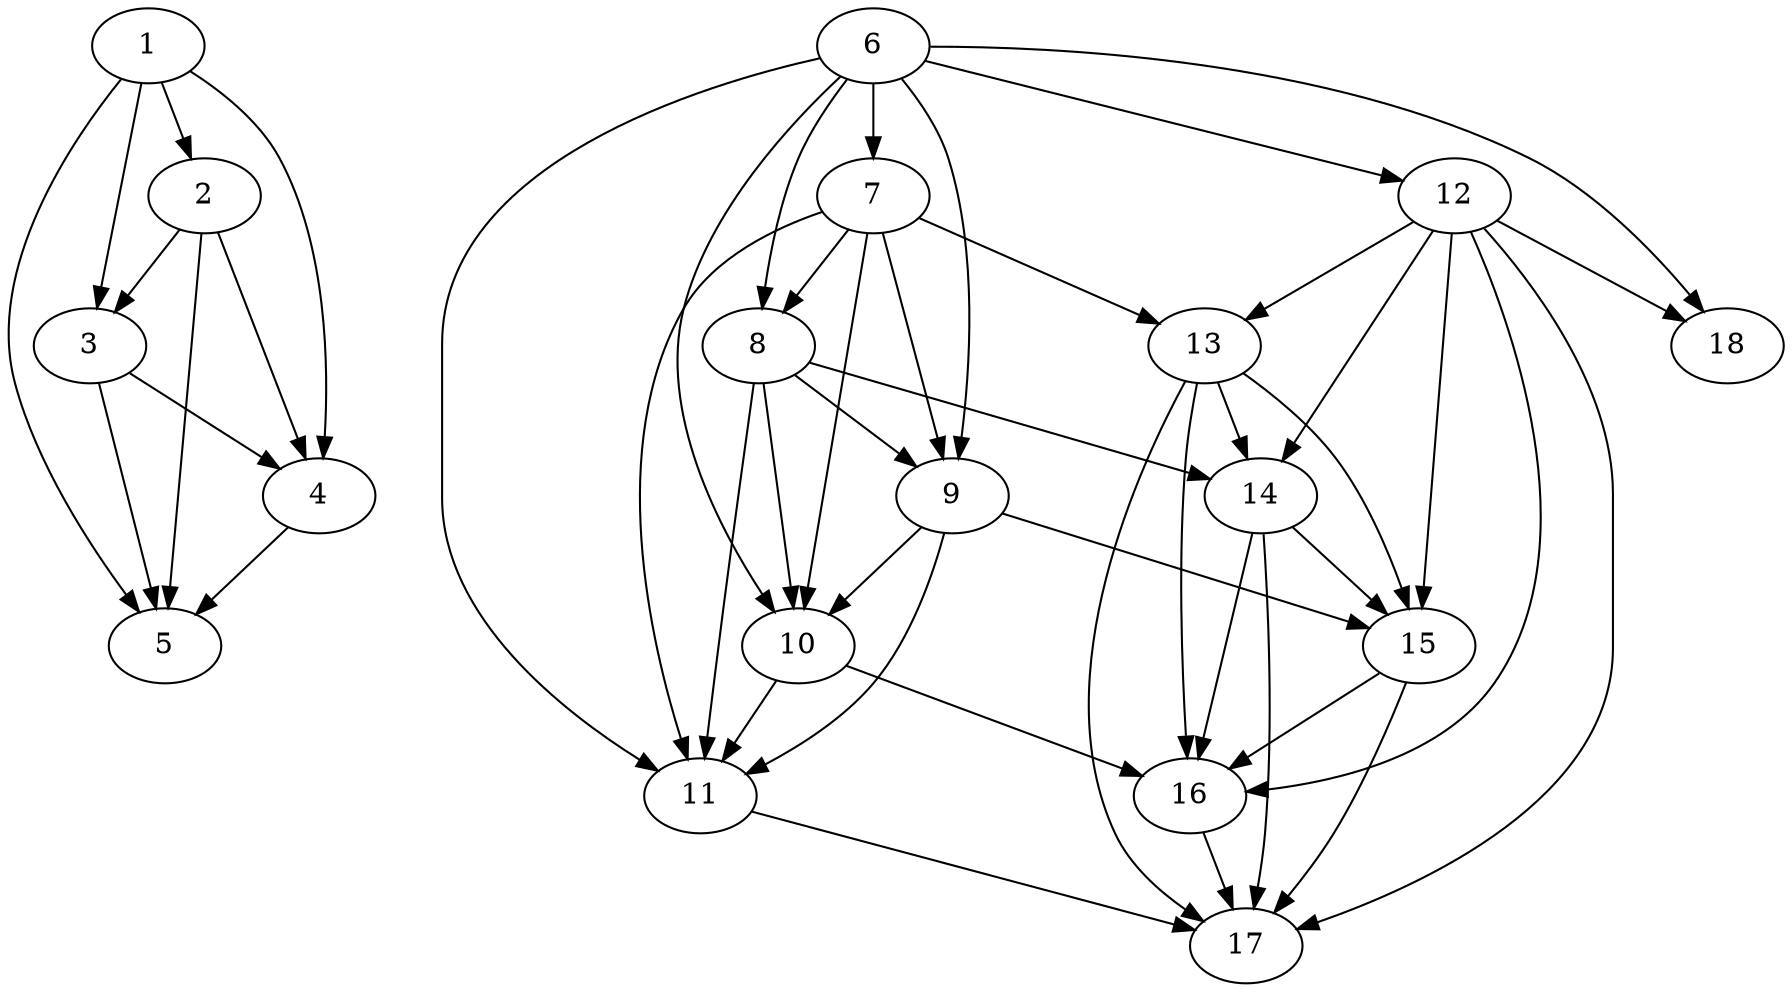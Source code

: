 strict digraph  {
	1 -> 2;
	1 -> 3;
	1 -> 4;
	1 -> 5;
	2 -> 3;
	2 -> 4;
	2 -> 5;
	3 -> 4;
	3 -> 5;
	4 -> 5;
	6 -> 7;
	6 -> 8;
	6 -> 9;
	6 -> 10;
	6 -> 11;
	6 -> 12;
	6 -> 18;
	7 -> 8;
	7 -> 9;
	7 -> 10;
	7 -> 11;
	7 -> 13;
	8 -> 9;
	8 -> 10;
	8 -> 11;
	8 -> 14;
	9 -> 10;
	9 -> 11;
	9 -> 15;
	10 -> 11;
	10 -> 16;
	11 -> 17;
	12 -> 13;
	12 -> 14;
	12 -> 15;
	12 -> 16;
	12 -> 17;
	12 -> 18;
	13 -> 14;
	13 -> 15;
	13 -> 16;
	13 -> 17;
	14 -> 15;
	14 -> 16;
	14 -> 17;
	15 -> 16;
	15 -> 17;
	16 -> 17;
}
